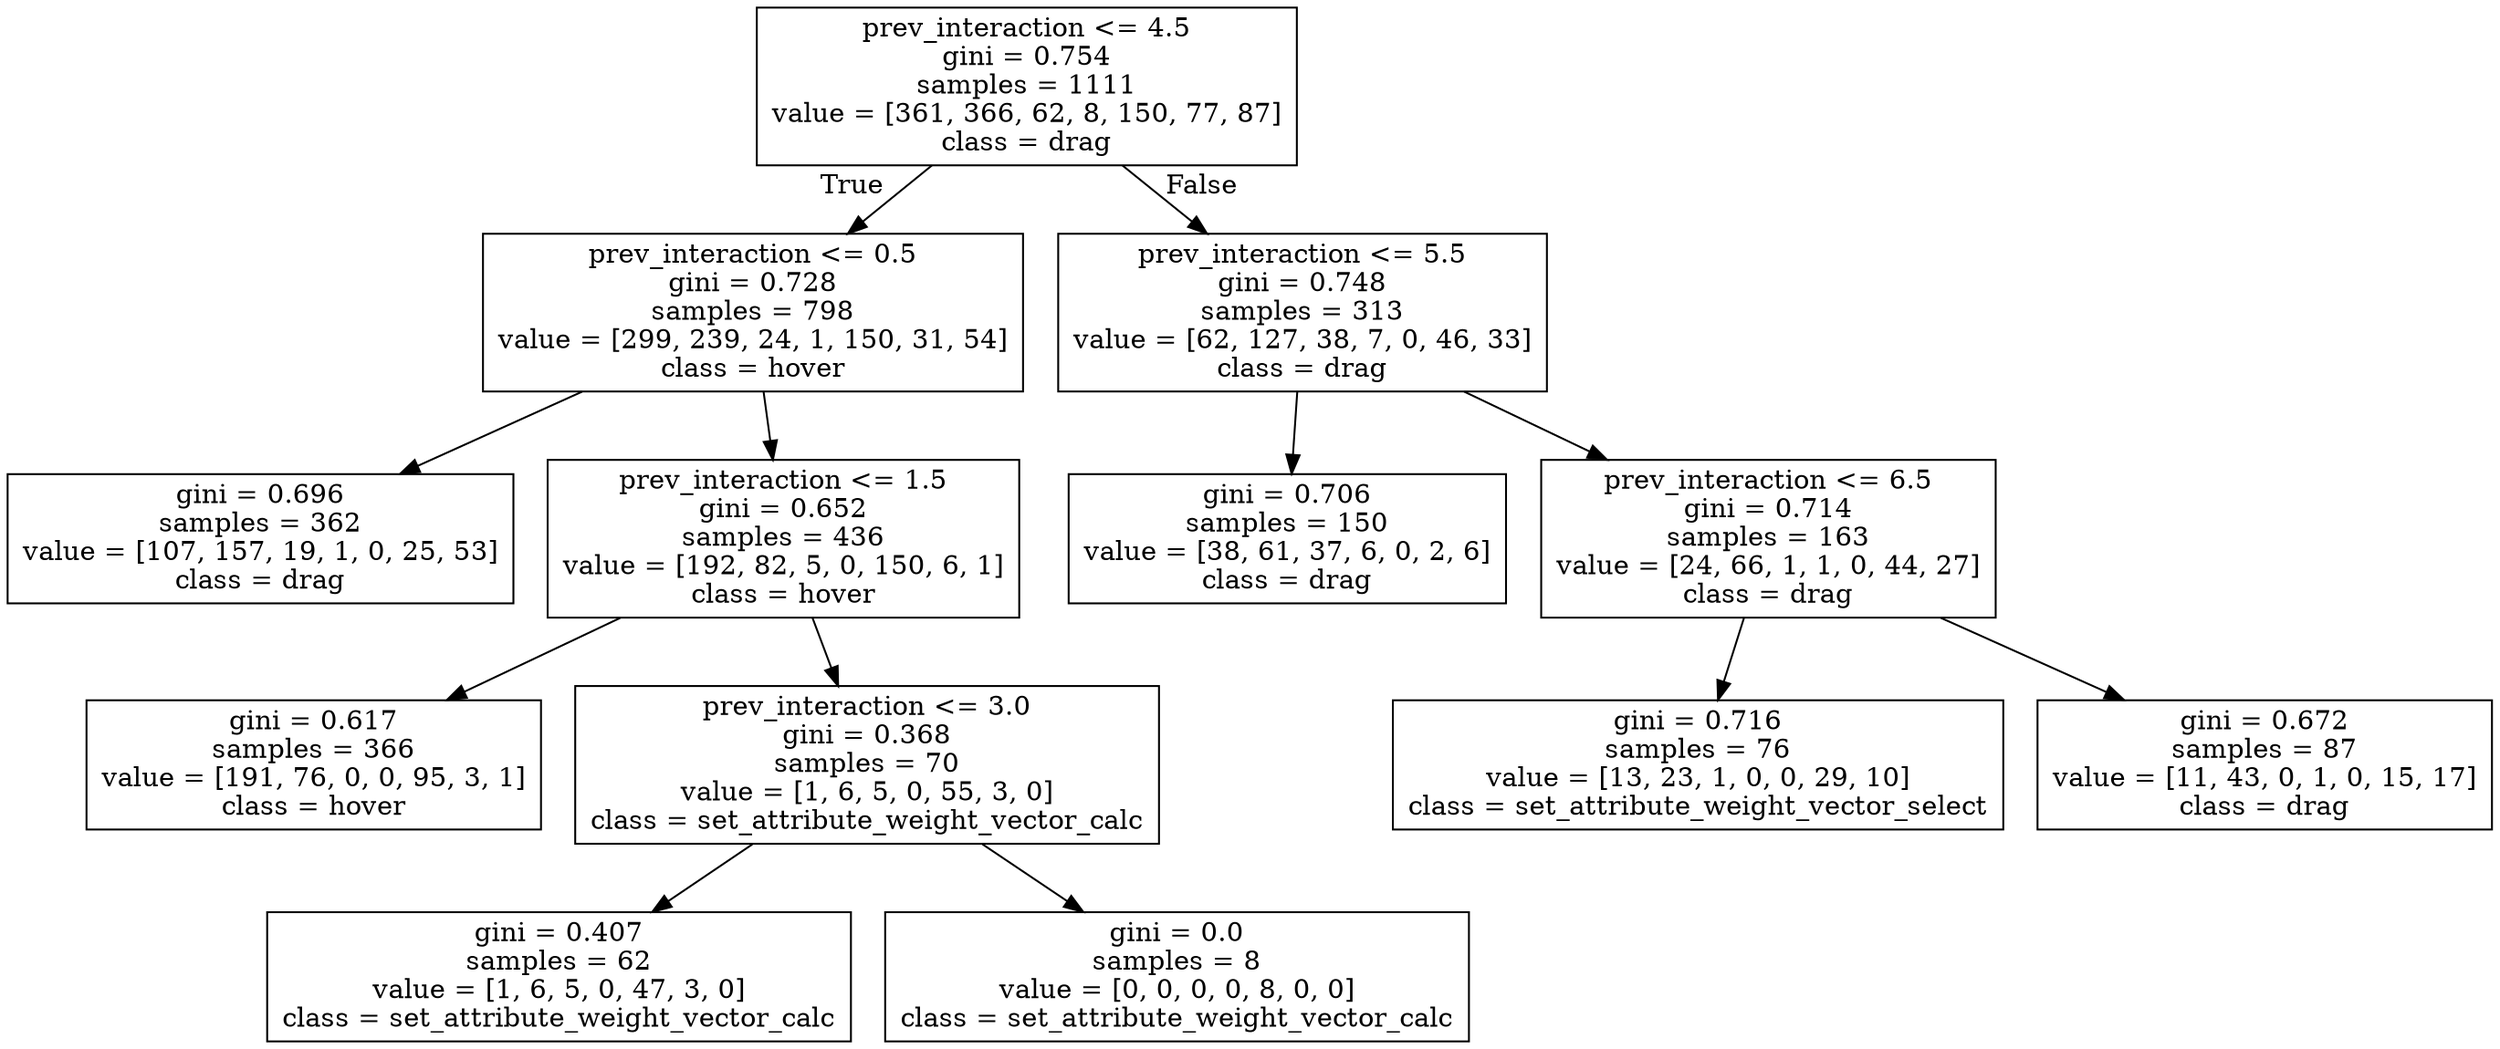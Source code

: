 digraph Tree {
node [shape=box] ;
0 [label="prev_interaction <= 4.5\ngini = 0.754\nsamples = 1111\nvalue = [361, 366, 62, 8, 150, 77, 87]\nclass = drag"] ;
1 [label="prev_interaction <= 0.5\ngini = 0.728\nsamples = 798\nvalue = [299, 239, 24, 1, 150, 31, 54]\nclass = hover"] ;
0 -> 1 [labeldistance=2.5, labelangle=45, headlabel="True"] ;
2 [label="gini = 0.696\nsamples = 362\nvalue = [107, 157, 19, 1, 0, 25, 53]\nclass = drag"] ;
1 -> 2 ;
3 [label="prev_interaction <= 1.5\ngini = 0.652\nsamples = 436\nvalue = [192, 82, 5, 0, 150, 6, 1]\nclass = hover"] ;
1 -> 3 ;
4 [label="gini = 0.617\nsamples = 366\nvalue = [191, 76, 0, 0, 95, 3, 1]\nclass = hover"] ;
3 -> 4 ;
5 [label="prev_interaction <= 3.0\ngini = 0.368\nsamples = 70\nvalue = [1, 6, 5, 0, 55, 3, 0]\nclass = set_attribute_weight_vector_calc"] ;
3 -> 5 ;
6 [label="gini = 0.407\nsamples = 62\nvalue = [1, 6, 5, 0, 47, 3, 0]\nclass = set_attribute_weight_vector_calc"] ;
5 -> 6 ;
7 [label="gini = 0.0\nsamples = 8\nvalue = [0, 0, 0, 0, 8, 0, 0]\nclass = set_attribute_weight_vector_calc"] ;
5 -> 7 ;
8 [label="prev_interaction <= 5.5\ngini = 0.748\nsamples = 313\nvalue = [62, 127, 38, 7, 0, 46, 33]\nclass = drag"] ;
0 -> 8 [labeldistance=2.5, labelangle=-45, headlabel="False"] ;
9 [label="gini = 0.706\nsamples = 150\nvalue = [38, 61, 37, 6, 0, 2, 6]\nclass = drag"] ;
8 -> 9 ;
10 [label="prev_interaction <= 6.5\ngini = 0.714\nsamples = 163\nvalue = [24, 66, 1, 1, 0, 44, 27]\nclass = drag"] ;
8 -> 10 ;
11 [label="gini = 0.716\nsamples = 76\nvalue = [13, 23, 1, 0, 0, 29, 10]\nclass = set_attribute_weight_vector_select"] ;
10 -> 11 ;
12 [label="gini = 0.672\nsamples = 87\nvalue = [11, 43, 0, 1, 0, 15, 17]\nclass = drag"] ;
10 -> 12 ;
}